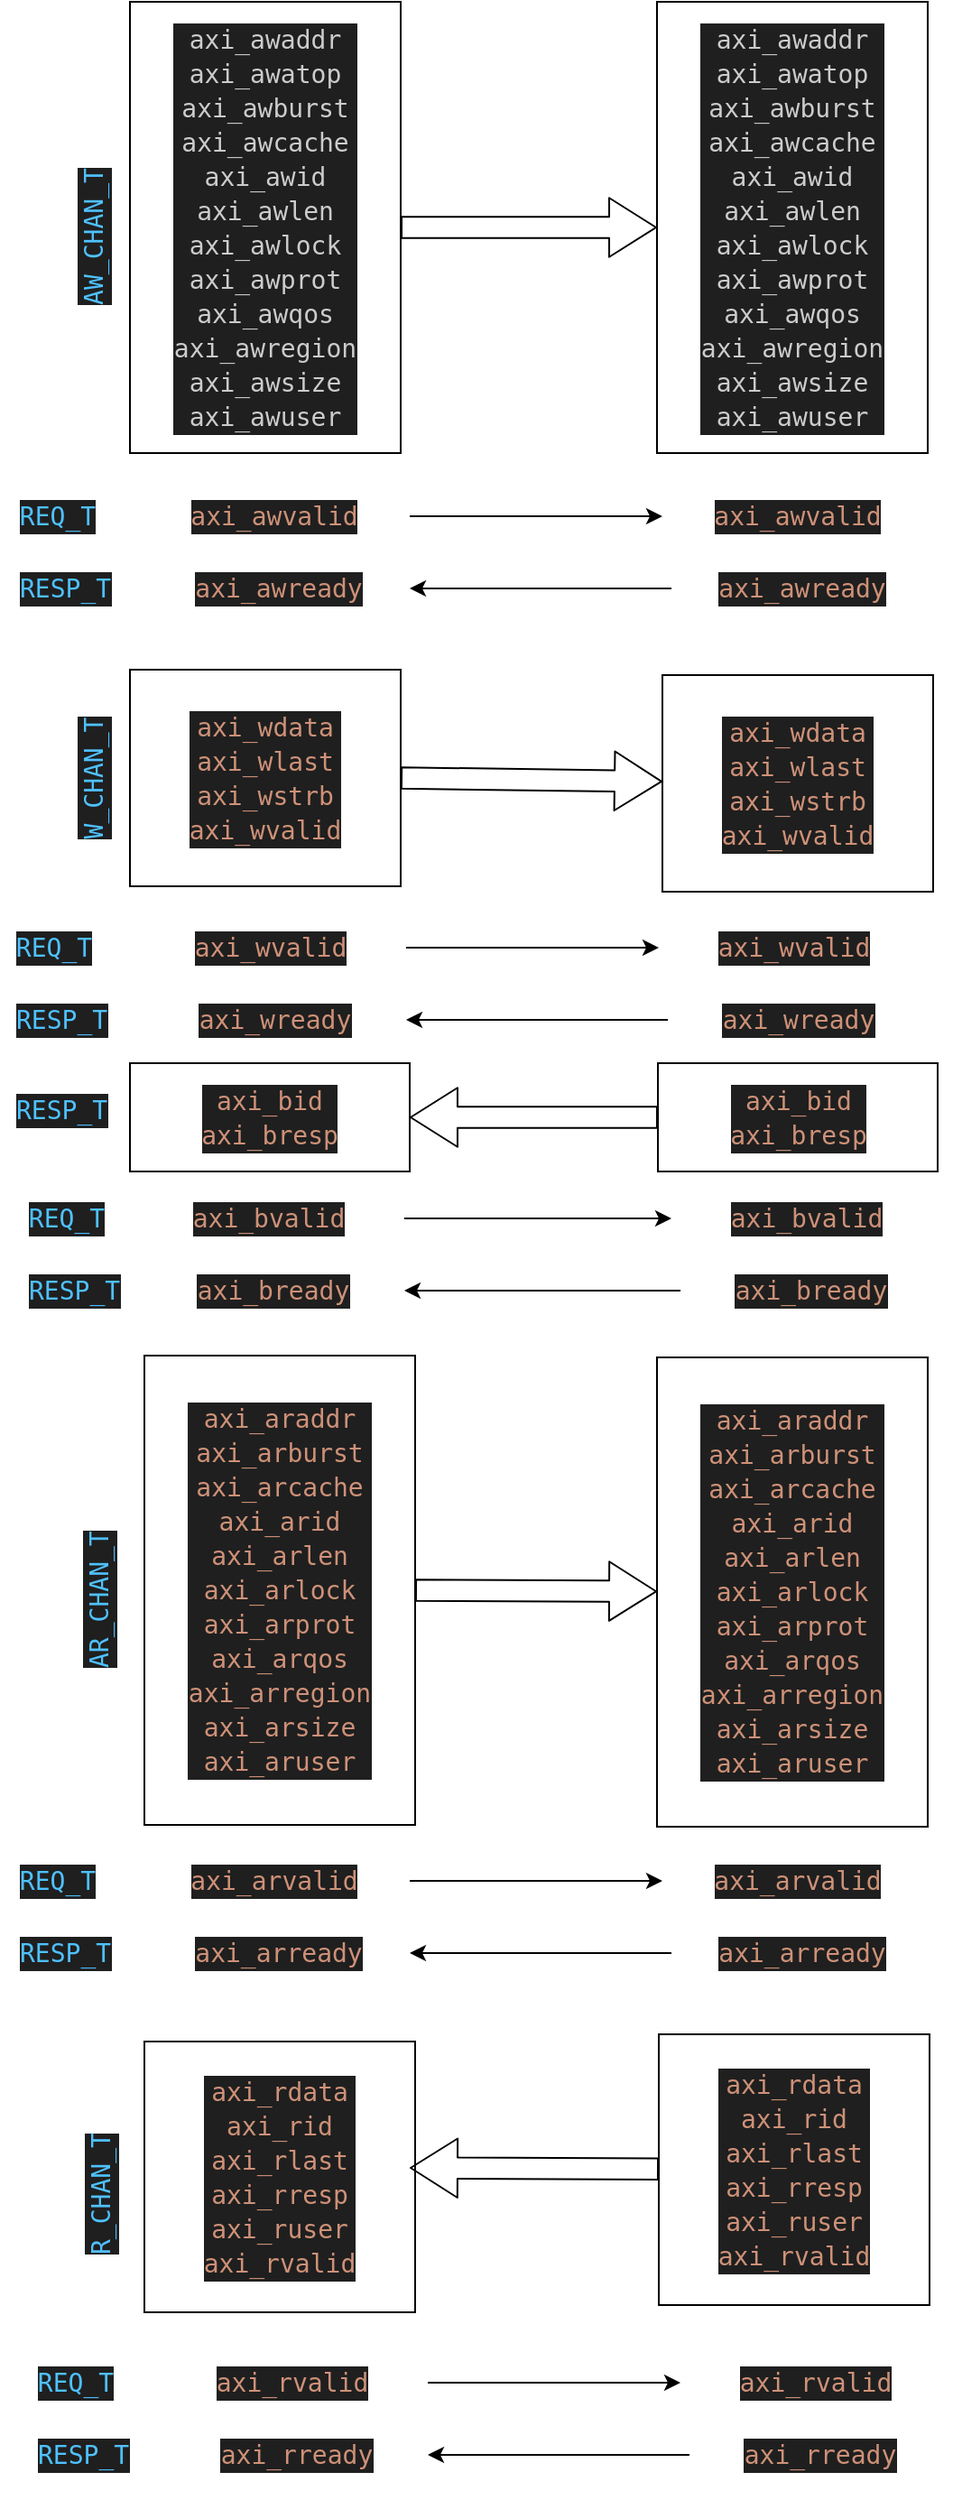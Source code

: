 <mxfile>
    <diagram id="aaCwFQ8-ArP40y1Mnge1" name="Page-1">
        <mxGraphModel dx="701" dy="779" grid="1" gridSize="10" guides="1" tooltips="1" connect="1" arrows="1" fold="1" page="1" pageScale="1" pageWidth="827" pageHeight="1169" math="0" shadow="0">
            <root>
                <mxCell id="0"/>
                <mxCell id="1" parent="0"/>
                <mxCell id="5" value="&lt;div style=&quot;color: rgb(204, 204, 204); background-color: rgb(31, 31, 31); font-family: &amp;quot;Droid Sans Mono&amp;quot;, &amp;quot;monospace&amp;quot;, monospace; font-size: 14px; line-height: 19px;&quot;&gt;&lt;div&gt;&lt;span style=&quot;color: #ce9178;&quot;&gt;axi_araddr&lt;/span&gt;&lt;/div&gt;&lt;div&gt;&lt;span style=&quot;color: #ce9178;&quot;&gt;axi_arburst&lt;/span&gt;&lt;/div&gt;&lt;div&gt;&lt;span style=&quot;color: #ce9178;&quot;&gt;axi_arcache&lt;/span&gt;&lt;/div&gt;&lt;div&gt;&lt;span style=&quot;color: #ce9178;&quot;&gt;axi_arid&lt;/span&gt;&lt;/div&gt;&lt;div&gt;&lt;span style=&quot;color: #ce9178;&quot;&gt;axi_arlen&lt;/span&gt;&lt;/div&gt;&lt;div&gt;&lt;span style=&quot;color: #ce9178;&quot;&gt;axi_arlock&lt;/span&gt;&lt;/div&gt;&lt;div&gt;&lt;span style=&quot;color: #ce9178;&quot;&gt;axi_arprot&lt;/span&gt;&lt;/div&gt;&lt;div&gt;&lt;span style=&quot;color: #ce9178;&quot;&gt;axi_arqos&lt;/span&gt;&lt;/div&gt;&lt;div&gt;&lt;span style=&quot;color: #ce9178;&quot;&gt;axi_arregion&lt;/span&gt;&lt;/div&gt;&lt;div&gt;&lt;span style=&quot;color: #ce9178;&quot;&gt;axi_arsize&lt;/span&gt;&lt;/div&gt;&lt;div&gt;&lt;span style=&quot;color: #ce9178;&quot;&gt;axi_aruser&lt;/span&gt;&lt;/div&gt;&lt;/div&gt;" style="text;html=1;strokeColor=default;fillColor=none;align=center;verticalAlign=middle;whiteSpace=wrap;rounded=0;fontColor=#FFFFFF;" vertex="1" parent="1">
                    <mxGeometry x="313" y="770" width="150" height="260" as="geometry"/>
                </mxCell>
                <mxCell id="8" value="&lt;div style=&quot;color: rgb(204, 204, 204); background-color: rgb(31, 31, 31); font-family: &amp;quot;Droid Sans Mono&amp;quot;, &amp;quot;monospace&amp;quot;, monospace; font-weight: normal; font-size: 14px; line-height: 19px;&quot;&gt;&lt;div&gt;&lt;span style=&quot;color: #4fc1ff;&quot;&gt;AR_CHAN_T&lt;/span&gt;&lt;/div&gt;&lt;/div&gt;" style="text;whiteSpace=wrap;html=1;fontColor=#FF8000;rotation=-90;" vertex="1" parent="1">
                    <mxGeometry x="237" y="870" width="110" height="40" as="geometry"/>
                </mxCell>
                <mxCell id="9" value="&lt;div style=&quot;color: rgb(204, 204, 204); background-color: rgb(31, 31, 31); font-family: &amp;quot;Droid Sans Mono&amp;quot;, &amp;quot;monospace&amp;quot;, monospace; font-size: 14px; line-height: 19px;&quot;&gt;&lt;div&gt;&lt;span style=&quot;color: #ce9178;&quot;&gt;axi_rdata&lt;/span&gt;&lt;/div&gt;&lt;div&gt;&lt;span style=&quot;color: #ce9178;&quot;&gt;axi_rid&lt;/span&gt;&lt;/div&gt;&lt;div&gt;&lt;span style=&quot;color: #ce9178;&quot;&gt;axi_rlast&lt;/span&gt;&lt;/div&gt;&lt;div&gt;&lt;span style=&quot;color: #ce9178;&quot;&gt;axi_rresp&lt;/span&gt;&lt;/div&gt;&lt;div&gt;&lt;span style=&quot;color: #ce9178;&quot;&gt;axi_ruser&lt;/span&gt;&lt;/div&gt;&lt;div&gt;&lt;span style=&quot;color: #ce9178;&quot;&gt;axi_rvalid&lt;/span&gt;&lt;/div&gt;&lt;/div&gt;" style="text;html=1;strokeColor=default;fillColor=none;align=center;verticalAlign=middle;whiteSpace=wrap;rounded=0;fontColor=#FF8000;" vertex="1" parent="1">
                    <mxGeometry x="313" y="1150" width="150" height="150" as="geometry"/>
                </mxCell>
                <mxCell id="10" value="&lt;div style=&quot;color: rgb(204, 204, 204); background-color: rgb(31, 31, 31); font-family: &amp;quot;Droid Sans Mono&amp;quot;, &amp;quot;monospace&amp;quot;, monospace; font-weight: normal; font-size: 14px; line-height: 19px;&quot;&gt;&lt;div&gt;&lt;span style=&quot;color: #4fc1ff;&quot;&gt;R_CHAN_T&lt;/span&gt;&lt;/div&gt;&lt;/div&gt;" style="text;whiteSpace=wrap;html=1;fontColor=#FF8000;rotation=-90;" vertex="1" parent="1">
                    <mxGeometry x="243" y="1200" width="100" height="40" as="geometry"/>
                </mxCell>
                <mxCell id="13" value="" style="shape=flexArrow;endArrow=classic;html=1;fontColor=#FF8000;width=11.765;endSize=8.329;exitX=1;exitY=0.5;exitDx=0;exitDy=0;" edge="1" parent="1" source="5" target="71">
                    <mxGeometry width="50" height="50" relative="1" as="geometry">
                        <mxPoint x="463" y="889.41" as="sourcePoint"/>
                        <mxPoint x="533" y="889.41" as="targetPoint"/>
                    </mxGeometry>
                </mxCell>
                <mxCell id="14" value="" style="shape=flexArrow;endArrow=classic;html=1;fontColor=#FF8000;width=11.765;endSize=8.329;" edge="1" parent="1" source="82">
                    <mxGeometry width="50" height="50" relative="1" as="geometry">
                        <mxPoint x="533" y="1224" as="sourcePoint"/>
                        <mxPoint x="460" y="1220" as="targetPoint"/>
                    </mxGeometry>
                </mxCell>
                <mxCell id="17" value="&lt;div style=&quot;color: rgb(204, 204, 204); background-color: rgb(31, 31, 31); font-family: &amp;quot;Droid Sans Mono&amp;quot;, &amp;quot;monospace&amp;quot;, monospace; font-size: 14px; line-height: 19px;&quot;&gt;&lt;div style=&quot;line-height: 19px;&quot;&gt;axi_awaddr&lt;/div&gt;&lt;div style=&quot;line-height: 19px;&quot;&gt;axi_awatop&lt;br&gt;&lt;/div&gt;&lt;div style=&quot;line-height: 19px;&quot;&gt;axi_awburst&lt;/div&gt;&lt;div style=&quot;line-height: 19px;&quot;&gt;axi_awcache&lt;/div&gt;&lt;div style=&quot;line-height: 19px;&quot;&gt;axi_awid&lt;/div&gt;&lt;div style=&quot;line-height: 19px;&quot;&gt;axi_awlen&lt;/div&gt;&lt;div style=&quot;line-height: 19px;&quot;&gt;axi_awlock&lt;/div&gt;&lt;div style=&quot;line-height: 19px;&quot;&gt;axi_awprot&lt;/div&gt;&lt;div style=&quot;line-height: 19px;&quot;&gt;axi_awqos&lt;/div&gt;&lt;div style=&quot;line-height: 19px;&quot;&gt;axi_awregion&lt;/div&gt;&lt;div style=&quot;line-height: 19px;&quot;&gt;axi_awsize&lt;/div&gt;&lt;div style=&quot;line-height: 19px;&quot;&gt;axi_awuser&lt;/div&gt;&lt;/div&gt;" style="text;html=1;strokeColor=default;fillColor=none;align=center;verticalAlign=middle;whiteSpace=wrap;rounded=0;fontColor=#FFFFFF;" vertex="1" parent="1">
                    <mxGeometry x="597" y="20" width="150" height="250" as="geometry"/>
                </mxCell>
                <mxCell id="3" value="&lt;div style=&quot;color: rgb(204, 204, 204); background-color: rgb(31, 31, 31); font-family: &amp;quot;Droid Sans Mono&amp;quot;, &amp;quot;monospace&amp;quot;, monospace; font-size: 14px; line-height: 19px;&quot;&gt;&lt;div style=&quot;line-height: 19px;&quot;&gt;axi_awaddr&lt;/div&gt;&lt;div style=&quot;line-height: 19px;&quot;&gt;axi_awatop&lt;br&gt;&lt;/div&gt;&lt;div style=&quot;line-height: 19px;&quot;&gt;axi_awburst&lt;/div&gt;&lt;div style=&quot;line-height: 19px;&quot;&gt;axi_awcache&lt;/div&gt;&lt;div style=&quot;line-height: 19px;&quot;&gt;axi_awid&lt;/div&gt;&lt;div style=&quot;line-height: 19px;&quot;&gt;axi_awlen&lt;/div&gt;&lt;div style=&quot;line-height: 19px;&quot;&gt;axi_awlock&lt;/div&gt;&lt;div style=&quot;line-height: 19px;&quot;&gt;axi_awprot&lt;/div&gt;&lt;div style=&quot;line-height: 19px;&quot;&gt;axi_awqos&lt;/div&gt;&lt;div style=&quot;line-height: 19px;&quot;&gt;axi_awregion&lt;/div&gt;&lt;div style=&quot;line-height: 19px;&quot;&gt;axi_awsize&lt;/div&gt;&lt;div style=&quot;line-height: 19px;&quot;&gt;axi_awuser&lt;/div&gt;&lt;/div&gt;" style="text;html=1;strokeColor=default;fillColor=none;align=center;verticalAlign=middle;whiteSpace=wrap;rounded=0;fontColor=#FFFFFF;" vertex="1" parent="1">
                    <mxGeometry x="305" y="20" width="150" height="250" as="geometry"/>
                </mxCell>
                <mxCell id="6" value="&lt;div style=&quot;color: rgb(204, 204, 204); background-color: rgb(31, 31, 31); font-family: &amp;quot;Droid Sans Mono&amp;quot;, &amp;quot;monospace&amp;quot;, monospace; font-size: 14px; line-height: 19px;&quot;&gt;&lt;span style=&quot;color: #4fc1ff;&quot;&gt;AW_CHAN_T&lt;/span&gt;&lt;/div&gt;" style="text;html=1;strokeColor=none;fillColor=none;align=center;verticalAlign=middle;whiteSpace=wrap;rounded=0;fontColor=#FF8000;rotation=-90;" vertex="1" parent="1">
                    <mxGeometry x="235" y="135" width="100" height="30" as="geometry"/>
                </mxCell>
                <mxCell id="11" value="" style="shape=flexArrow;endArrow=classic;html=1;fontColor=#FF8000;width=11.765;endSize=8.329;entryX=0;entryY=0.5;entryDx=0;entryDy=0;exitX=1;exitY=0.5;exitDx=0;exitDy=0;" edge="1" parent="1" source="3" target="17">
                    <mxGeometry width="50" height="50" relative="1" as="geometry">
                        <mxPoint x="455" y="149.41" as="sourcePoint"/>
                        <mxPoint x="525" y="149.41" as="targetPoint"/>
                    </mxGeometry>
                </mxCell>
                <mxCell id="25" value="" style="group" vertex="1" connectable="0" parent="1">
                    <mxGeometry x="310" y="290" width="150" height="70" as="geometry"/>
                </mxCell>
                <mxCell id="21" value="&lt;div style=&quot;color: rgb(204, 204, 204); background-color: rgb(31, 31, 31); font-family: &amp;quot;Droid Sans Mono&amp;quot;, &amp;quot;monospace&amp;quot;, monospace; font-size: 14px; line-height: 19px;&quot;&gt;&lt;div&gt;&lt;span style=&quot;color: #ce9178;&quot;&gt;axi_awvalid&lt;/span&gt;&lt;/div&gt;&lt;/div&gt;" style="text;html=1;strokeColor=none;fillColor=none;align=center;verticalAlign=middle;whiteSpace=wrap;rounded=0;fontColor=#FF8000;" vertex="1" parent="25">
                    <mxGeometry width="150" height="30" as="geometry"/>
                </mxCell>
                <mxCell id="22" value="&lt;div style=&quot;color: rgb(204, 204, 204); background-color: rgb(31, 31, 31); font-family: &amp;quot;Droid Sans Mono&amp;quot;, &amp;quot;monospace&amp;quot;, monospace; font-size: 14px; line-height: 19px;&quot;&gt;&lt;div&gt;&lt;span style=&quot;color: rgb(206, 145, 120);&quot;&gt;axi_awready&lt;/span&gt;&lt;br&gt;&lt;/div&gt;&lt;/div&gt;" style="text;html=1;strokeColor=none;fillColor=none;align=center;verticalAlign=middle;whiteSpace=wrap;rounded=0;fontColor=#FF8000;" vertex="1" parent="25">
                    <mxGeometry x="5" y="40" width="145" height="30" as="geometry"/>
                </mxCell>
                <mxCell id="29" value="" style="endArrow=classic;html=1;fontColor=#FF8000;entryX=0;entryY=0.5;entryDx=0;entryDy=0;exitX=1;exitY=0.5;exitDx=0;exitDy=0;" edge="1" parent="1" source="21" target="27">
                    <mxGeometry width="50" height="50" relative="1" as="geometry">
                        <mxPoint x="450" y="370" as="sourcePoint"/>
                        <mxPoint x="500" y="320" as="targetPoint"/>
                    </mxGeometry>
                </mxCell>
                <mxCell id="30" value="" style="endArrow=classic;html=1;fontColor=#FF8000;exitX=0;exitY=0.5;exitDx=0;exitDy=0;entryX=1;entryY=0.5;entryDx=0;entryDy=0;" edge="1" parent="1" source="28" target="22">
                    <mxGeometry width="50" height="50" relative="1" as="geometry">
                        <mxPoint x="450" y="370" as="sourcePoint"/>
                        <mxPoint x="500" y="320" as="targetPoint"/>
                    </mxGeometry>
                </mxCell>
                <mxCell id="27" value="&lt;div style=&quot;color: rgb(204, 204, 204); background-color: rgb(31, 31, 31); font-family: &amp;quot;Droid Sans Mono&amp;quot;, &amp;quot;monospace&amp;quot;, monospace; font-size: 14px; line-height: 19px;&quot;&gt;&lt;div&gt;&lt;span style=&quot;color: #ce9178;&quot;&gt;axi_awvalid&lt;/span&gt;&lt;/div&gt;&lt;/div&gt;" style="text;html=1;strokeColor=none;fillColor=none;align=center;verticalAlign=middle;whiteSpace=wrap;rounded=0;fontColor=#FF8000;" vertex="1" parent="1">
                    <mxGeometry x="600" y="290" width="150" height="30" as="geometry"/>
                </mxCell>
                <mxCell id="28" value="&lt;div style=&quot;color: rgb(204, 204, 204); background-color: rgb(31, 31, 31); font-family: &amp;quot;Droid Sans Mono&amp;quot;, &amp;quot;monospace&amp;quot;, monospace; font-size: 14px; line-height: 19px;&quot;&gt;&lt;div&gt;&lt;span style=&quot;color: rgb(206, 145, 120);&quot;&gt;axi_awready&lt;/span&gt;&lt;br&gt;&lt;/div&gt;&lt;/div&gt;" style="text;html=1;strokeColor=none;fillColor=none;align=center;verticalAlign=middle;whiteSpace=wrap;rounded=0;fontColor=#FF8000;" vertex="1" parent="1">
                    <mxGeometry x="605" y="330" width="145" height="30" as="geometry"/>
                </mxCell>
                <mxCell id="31" value="&lt;div style=&quot;color: rgb(204, 204, 204); background-color: rgb(31, 31, 31); font-family: &amp;quot;Droid Sans Mono&amp;quot;, &amp;quot;monospace&amp;quot;, monospace; font-size: 14px; line-height: 19px;&quot;&gt;&lt;span style=&quot;color: #4fc1ff;&quot;&gt;REQ_T&lt;/span&gt;&lt;/div&gt;" style="text;html=1;strokeColor=none;fillColor=none;align=center;verticalAlign=middle;whiteSpace=wrap;rounded=0;fontColor=#FF8000;" vertex="1" parent="1">
                    <mxGeometry x="235" y="290" width="60" height="30" as="geometry"/>
                </mxCell>
                <mxCell id="32" value="&lt;div style=&quot;color: rgb(204, 204, 204); background-color: rgb(31, 31, 31); font-family: &amp;quot;Droid Sans Mono&amp;quot;, &amp;quot;monospace&amp;quot;, monospace; font-weight: normal; font-size: 14px; line-height: 19px;&quot;&gt;&lt;div&gt;&lt;span style=&quot;color: #4fc1ff;&quot;&gt;RESP_T&lt;/span&gt;&lt;/div&gt;&lt;/div&gt;" style="text;whiteSpace=wrap;html=1;fontColor=#FF8000;" vertex="1" parent="1">
                    <mxGeometry x="242" y="329" width="80" height="40" as="geometry"/>
                </mxCell>
                <mxCell id="35" value="&lt;div style=&quot;color: rgb(204, 204, 204); background-color: rgb(31, 31, 31); font-family: &amp;quot;Droid Sans Mono&amp;quot;, &amp;quot;monospace&amp;quot;, monospace; font-size: 14px; line-height: 19px;&quot;&gt;&lt;div&gt;&lt;span style=&quot;color: #ce9178;&quot;&gt;axi_wdata&lt;/span&gt;&lt;/div&gt;&lt;div&gt;&lt;span style=&quot;color: #ce9178;&quot;&gt;axi_wlast&lt;/span&gt;&lt;/div&gt;&lt;div&gt;&lt;span style=&quot;color: #ce9178;&quot;&gt;axi_wstrb&lt;/span&gt;&lt;/div&gt;&lt;div&gt;&lt;span style=&quot;color: #ce9178;&quot;&gt;axi_wvalid&lt;/span&gt;&lt;/div&gt;&lt;/div&gt;" style="text;html=1;strokeColor=default;fillColor=none;align=center;verticalAlign=middle;whiteSpace=wrap;rounded=0;fontColor=#FFFFFF;" vertex="1" parent="1">
                    <mxGeometry x="600" y="393" width="150" height="120" as="geometry"/>
                </mxCell>
                <mxCell id="4" value="&lt;div style=&quot;color: rgb(204, 204, 204); background-color: rgb(31, 31, 31); font-family: &amp;quot;Droid Sans Mono&amp;quot;, &amp;quot;monospace&amp;quot;, monospace; font-size: 14px; line-height: 19px;&quot;&gt;&lt;div&gt;&lt;span style=&quot;color: #ce9178;&quot;&gt;axi_wdata&lt;/span&gt;&lt;/div&gt;&lt;div&gt;&lt;span style=&quot;color: #ce9178;&quot;&gt;axi_wlast&lt;/span&gt;&lt;/div&gt;&lt;div&gt;&lt;span style=&quot;color: #ce9178;&quot;&gt;axi_wstrb&lt;/span&gt;&lt;/div&gt;&lt;div&gt;&lt;span style=&quot;color: #ce9178;&quot;&gt;axi_wvalid&lt;/span&gt;&lt;/div&gt;&lt;/div&gt;" style="text;html=1;strokeColor=default;fillColor=none;align=center;verticalAlign=middle;whiteSpace=wrap;rounded=0;fontColor=#FFFFFF;" vertex="1" parent="1">
                    <mxGeometry x="305" y="390" width="150" height="120" as="geometry"/>
                </mxCell>
                <mxCell id="7" value="&lt;div style=&quot;color: rgb(204, 204, 204); background-color: rgb(31, 31, 31); font-family: &amp;quot;Droid Sans Mono&amp;quot;, &amp;quot;monospace&amp;quot;, monospace; font-size: 14px; line-height: 19px;&quot;&gt;&lt;span style=&quot;color: #4fc1ff;&quot;&gt;W_CHAN_T&lt;/span&gt;&lt;/div&gt;" style="text;html=1;strokeColor=none;fillColor=none;align=center;verticalAlign=middle;whiteSpace=wrap;rounded=0;fontColor=#FF8000;rotation=-90;" vertex="1" parent="1">
                    <mxGeometry x="255" y="435" width="60" height="30" as="geometry"/>
                </mxCell>
                <mxCell id="12" value="" style="shape=flexArrow;endArrow=classic;html=1;fontColor=#FF8000;width=11.765;endSize=8.329;exitX=1;exitY=0.5;exitDx=0;exitDy=0;" edge="1" parent="1" source="4" target="35">
                    <mxGeometry width="50" height="50" relative="1" as="geometry">
                        <mxPoint x="455" y="440.0" as="sourcePoint"/>
                        <mxPoint x="525" y="440.0" as="targetPoint"/>
                    </mxGeometry>
                </mxCell>
                <mxCell id="38" value="" style="group" vertex="1" connectable="0" parent="1">
                    <mxGeometry x="308" y="529" width="150" height="70" as="geometry"/>
                </mxCell>
                <mxCell id="39" value="&lt;div style=&quot;color: rgb(204, 204, 204); background-color: rgb(31, 31, 31); font-family: &amp;quot;Droid Sans Mono&amp;quot;, &amp;quot;monospace&amp;quot;, monospace; font-size: 14px; line-height: 19px;&quot;&gt;&lt;div&gt;&lt;span style=&quot;color: #ce9178;&quot;&gt;axi_wvalid&lt;/span&gt;&lt;/div&gt;&lt;/div&gt;" style="text;html=1;strokeColor=none;fillColor=none;align=center;verticalAlign=middle;whiteSpace=wrap;rounded=0;fontColor=#FF8000;" vertex="1" parent="38">
                    <mxGeometry width="150" height="30" as="geometry"/>
                </mxCell>
                <mxCell id="40" value="&lt;div style=&quot;color: rgb(204, 204, 204); background-color: rgb(31, 31, 31); font-family: &amp;quot;Droid Sans Mono&amp;quot;, &amp;quot;monospace&amp;quot;, monospace; font-size: 14px; line-height: 19px;&quot;&gt;&lt;div&gt;&lt;span style=&quot;color: rgb(206, 145, 120);&quot;&gt;axi_wready&lt;/span&gt;&lt;br&gt;&lt;/div&gt;&lt;/div&gt;" style="text;html=1;strokeColor=none;fillColor=none;align=center;verticalAlign=middle;whiteSpace=wrap;rounded=0;fontColor=#FF8000;" vertex="1" parent="38">
                    <mxGeometry x="5" y="40" width="145" height="30" as="geometry"/>
                </mxCell>
                <mxCell id="41" value="" style="endArrow=classic;html=1;fontColor=#FF8000;entryX=0;entryY=0.5;entryDx=0;entryDy=0;exitX=1;exitY=0.5;exitDx=0;exitDy=0;" edge="1" parent="1" source="39" target="43">
                    <mxGeometry width="50" height="50" relative="1" as="geometry">
                        <mxPoint x="448" y="609" as="sourcePoint"/>
                        <mxPoint x="498" y="559" as="targetPoint"/>
                    </mxGeometry>
                </mxCell>
                <mxCell id="42" value="" style="endArrow=classic;html=1;fontColor=#FF8000;exitX=0;exitY=0.5;exitDx=0;exitDy=0;entryX=1;entryY=0.5;entryDx=0;entryDy=0;" edge="1" parent="1" source="44" target="40">
                    <mxGeometry width="50" height="50" relative="1" as="geometry">
                        <mxPoint x="448" y="609" as="sourcePoint"/>
                        <mxPoint x="498" y="559" as="targetPoint"/>
                    </mxGeometry>
                </mxCell>
                <mxCell id="43" value="&lt;div style=&quot;color: rgb(204, 204, 204); background-color: rgb(31, 31, 31); font-family: &amp;quot;Droid Sans Mono&amp;quot;, &amp;quot;monospace&amp;quot;, monospace; font-size: 14px; line-height: 19px;&quot;&gt;&lt;div&gt;&lt;span style=&quot;color: #ce9178;&quot;&gt;axi_wvalid&lt;/span&gt;&lt;/div&gt;&lt;/div&gt;" style="text;html=1;strokeColor=none;fillColor=none;align=center;verticalAlign=middle;whiteSpace=wrap;rounded=0;fontColor=#FF8000;" vertex="1" parent="1">
                    <mxGeometry x="598" y="529" width="150" height="30" as="geometry"/>
                </mxCell>
                <mxCell id="44" value="&lt;div style=&quot;color: rgb(204, 204, 204); background-color: rgb(31, 31, 31); font-family: &amp;quot;Droid Sans Mono&amp;quot;, &amp;quot;monospace&amp;quot;, monospace; font-size: 14px; line-height: 19px;&quot;&gt;&lt;div&gt;&lt;span style=&quot;color: rgb(206, 145, 120);&quot;&gt;axi_wready&lt;/span&gt;&lt;br&gt;&lt;/div&gt;&lt;/div&gt;" style="text;html=1;strokeColor=none;fillColor=none;align=center;verticalAlign=middle;whiteSpace=wrap;rounded=0;fontColor=#FF8000;" vertex="1" parent="1">
                    <mxGeometry x="603" y="569" width="145" height="30" as="geometry"/>
                </mxCell>
                <mxCell id="45" value="&lt;div style=&quot;color: rgb(204, 204, 204); background-color: rgb(31, 31, 31); font-family: &amp;quot;Droid Sans Mono&amp;quot;, &amp;quot;monospace&amp;quot;, monospace; font-size: 14px; line-height: 19px;&quot;&gt;&lt;span style=&quot;color: #4fc1ff;&quot;&gt;REQ_T&lt;/span&gt;&lt;/div&gt;" style="text;html=1;strokeColor=none;fillColor=none;align=center;verticalAlign=middle;whiteSpace=wrap;rounded=0;fontColor=#FF8000;" vertex="1" parent="1">
                    <mxGeometry x="233" y="529" width="60" height="30" as="geometry"/>
                </mxCell>
                <mxCell id="46" value="&lt;div style=&quot;color: rgb(204, 204, 204); background-color: rgb(31, 31, 31); font-family: &amp;quot;Droid Sans Mono&amp;quot;, &amp;quot;monospace&amp;quot;, monospace; font-weight: normal; font-size: 14px; line-height: 19px;&quot;&gt;&lt;div&gt;&lt;span style=&quot;color: #4fc1ff;&quot;&gt;RESP_T&lt;/span&gt;&lt;/div&gt;&lt;/div&gt;" style="text;whiteSpace=wrap;html=1;fontColor=#FF8000;" vertex="1" parent="1">
                    <mxGeometry x="240" y="568" width="80" height="40" as="geometry"/>
                </mxCell>
                <mxCell id="56" value="" style="group" vertex="1" connectable="0" parent="1">
                    <mxGeometry x="240" y="679" width="515" height="79" as="geometry"/>
                </mxCell>
                <mxCell id="47" value="" style="group" vertex="1" connectable="0" parent="56">
                    <mxGeometry x="67" width="150" height="70" as="geometry"/>
                </mxCell>
                <mxCell id="48" value="&lt;div style=&quot;color: rgb(204, 204, 204); background-color: rgb(31, 31, 31); font-family: &amp;quot;Droid Sans Mono&amp;quot;, &amp;quot;monospace&amp;quot;, monospace; font-size: 14px; line-height: 19px;&quot;&gt;&lt;div&gt;&lt;span style=&quot;color: #ce9178;&quot;&gt;axi_bvalid&lt;/span&gt;&lt;/div&gt;&lt;/div&gt;" style="text;html=1;strokeColor=none;fillColor=none;align=center;verticalAlign=middle;whiteSpace=wrap;rounded=0;fontColor=#FF8000;" vertex="1" parent="47">
                    <mxGeometry width="150" height="30" as="geometry"/>
                </mxCell>
                <mxCell id="49" value="&lt;div style=&quot;color: rgb(204, 204, 204); background-color: rgb(31, 31, 31); font-family: &amp;quot;Droid Sans Mono&amp;quot;, &amp;quot;monospace&amp;quot;, monospace; font-size: 14px; line-height: 19px;&quot;&gt;&lt;div&gt;&lt;span style=&quot;color: rgb(206, 145, 120);&quot;&gt;axi_bready&lt;/span&gt;&lt;br&gt;&lt;/div&gt;&lt;/div&gt;" style="text;html=1;strokeColor=none;fillColor=none;align=center;verticalAlign=middle;whiteSpace=wrap;rounded=0;fontColor=#FF8000;" vertex="1" parent="47">
                    <mxGeometry x="5" y="40" width="145" height="30" as="geometry"/>
                </mxCell>
                <mxCell id="50" value="" style="endArrow=classic;html=1;fontColor=#FF8000;entryX=0;entryY=0.5;entryDx=0;entryDy=0;exitX=1;exitY=0.5;exitDx=0;exitDy=0;" edge="1" parent="56" source="48" target="52">
                    <mxGeometry width="50" height="50" relative="1" as="geometry">
                        <mxPoint x="215" y="80" as="sourcePoint"/>
                        <mxPoint x="265" y="30" as="targetPoint"/>
                    </mxGeometry>
                </mxCell>
                <mxCell id="51" value="" style="endArrow=classic;html=1;fontColor=#FF8000;exitX=0;exitY=0.5;exitDx=0;exitDy=0;entryX=1;entryY=0.5;entryDx=0;entryDy=0;" edge="1" parent="56" source="53" target="49">
                    <mxGeometry width="50" height="50" relative="1" as="geometry">
                        <mxPoint x="215" y="80" as="sourcePoint"/>
                        <mxPoint x="265" y="30" as="targetPoint"/>
                    </mxGeometry>
                </mxCell>
                <mxCell id="52" value="&lt;div style=&quot;color: rgb(204, 204, 204); background-color: rgb(31, 31, 31); font-family: &amp;quot;Droid Sans Mono&amp;quot;, &amp;quot;monospace&amp;quot;, monospace; font-size: 14px; line-height: 19px;&quot;&gt;&lt;div&gt;&lt;span style=&quot;color: #ce9178;&quot;&gt;axi_bvalid&lt;/span&gt;&lt;/div&gt;&lt;/div&gt;" style="text;html=1;strokeColor=none;fillColor=none;align=center;verticalAlign=middle;whiteSpace=wrap;rounded=0;fontColor=#FF8000;" vertex="1" parent="56">
                    <mxGeometry x="365" width="150" height="30" as="geometry"/>
                </mxCell>
                <mxCell id="53" value="&lt;div style=&quot;color: rgb(204, 204, 204); background-color: rgb(31, 31, 31); font-family: &amp;quot;Droid Sans Mono&amp;quot;, &amp;quot;monospace&amp;quot;, monospace; font-size: 14px; line-height: 19px;&quot;&gt;&lt;div&gt;&lt;span style=&quot;color: rgb(206, 145, 120);&quot;&gt;axi_bready&lt;/span&gt;&lt;br&gt;&lt;/div&gt;&lt;/div&gt;" style="text;html=1;strokeColor=none;fillColor=none;align=center;verticalAlign=middle;whiteSpace=wrap;rounded=0;fontColor=#FF8000;" vertex="1" parent="56">
                    <mxGeometry x="370" y="40" width="145" height="30" as="geometry"/>
                </mxCell>
                <mxCell id="54" value="&lt;div style=&quot;color: rgb(204, 204, 204); background-color: rgb(31, 31, 31); font-family: &amp;quot;Droid Sans Mono&amp;quot;, &amp;quot;monospace&amp;quot;, monospace; font-size: 14px; line-height: 19px;&quot;&gt;&lt;span style=&quot;color: #4fc1ff;&quot;&gt;REQ_T&lt;/span&gt;&lt;/div&gt;" style="text;html=1;strokeColor=none;fillColor=none;align=center;verticalAlign=middle;whiteSpace=wrap;rounded=0;fontColor=#FF8000;" vertex="1" parent="56">
                    <mxGeometry width="60" height="30" as="geometry"/>
                </mxCell>
                <mxCell id="55" value="&lt;div style=&quot;color: rgb(204, 204, 204); background-color: rgb(31, 31, 31); font-family: &amp;quot;Droid Sans Mono&amp;quot;, &amp;quot;monospace&amp;quot;, monospace; font-weight: normal; font-size: 14px; line-height: 19px;&quot;&gt;&lt;div&gt;&lt;span style=&quot;color: #4fc1ff;&quot;&gt;RESP_T&lt;/span&gt;&lt;/div&gt;&lt;/div&gt;" style="text;whiteSpace=wrap;html=1;fontColor=#FF8000;" vertex="1" parent="56">
                    <mxGeometry x="7" y="39" width="80" height="40" as="geometry"/>
                </mxCell>
                <mxCell id="57" value="&lt;div style=&quot;color: rgb(204, 204, 204); background-color: rgb(31, 31, 31); font-family: &amp;quot;Droid Sans Mono&amp;quot;, &amp;quot;monospace&amp;quot;, monospace; font-size: 14px; line-height: 19px;&quot;&gt;&lt;div&gt;&lt;span style=&quot;color: #ce9178;&quot;&gt;axi_bid&lt;/span&gt;&lt;/div&gt;&lt;div&gt;&lt;span style=&quot;color: #ce9178;&quot;&gt;axi_bresp&lt;/span&gt;&lt;/div&gt;&lt;/div&gt;" style="text;html=1;strokeColor=default;fillColor=none;align=center;verticalAlign=middle;whiteSpace=wrap;rounded=0;fontColor=#FF8000;" vertex="1" parent="1">
                    <mxGeometry x="305" y="608" width="155" height="60" as="geometry"/>
                </mxCell>
                <mxCell id="58" value="&lt;div style=&quot;color: rgb(204, 204, 204); background-color: rgb(31, 31, 31); font-family: &amp;quot;Droid Sans Mono&amp;quot;, &amp;quot;monospace&amp;quot;, monospace; font-weight: normal; font-size: 14px; line-height: 19px;&quot;&gt;&lt;div&gt;&lt;span style=&quot;color: #4fc1ff;&quot;&gt;RESP_T&lt;/span&gt;&lt;/div&gt;&lt;/div&gt;" style="text;whiteSpace=wrap;html=1;fontColor=#FF8000;" vertex="1" parent="1">
                    <mxGeometry x="240" y="618" width="80" height="40" as="geometry"/>
                </mxCell>
                <mxCell id="59" value="&lt;div style=&quot;color: rgb(204, 204, 204); background-color: rgb(31, 31, 31); font-family: &amp;quot;Droid Sans Mono&amp;quot;, &amp;quot;monospace&amp;quot;, monospace; font-size: 14px; line-height: 19px;&quot;&gt;&lt;div&gt;&lt;span style=&quot;color: #ce9178;&quot;&gt;axi_bid&lt;/span&gt;&lt;/div&gt;&lt;div&gt;&lt;span style=&quot;color: #ce9178;&quot;&gt;axi_bresp&lt;/span&gt;&lt;/div&gt;&lt;/div&gt;" style="text;html=1;strokeColor=default;fillColor=none;align=center;verticalAlign=middle;whiteSpace=wrap;rounded=0;fontColor=#FF8000;" vertex="1" parent="1">
                    <mxGeometry x="597.5" y="608" width="155" height="60" as="geometry"/>
                </mxCell>
                <mxCell id="60" value="" style="shape=flexArrow;endArrow=classic;html=1;fontColor=#FF8000;width=11.765;endSize=8.329;entryX=1;entryY=0.5;entryDx=0;entryDy=0;exitX=0;exitY=0.5;exitDx=0;exitDy=0;" edge="1" parent="1" source="59" target="57">
                    <mxGeometry width="50" height="50" relative="1" as="geometry">
                        <mxPoint x="550" y="637.41" as="sourcePoint"/>
                        <mxPoint x="480" y="637.82" as="targetPoint"/>
                    </mxGeometry>
                </mxCell>
                <mxCell id="61" value="" style="group" vertex="1" connectable="0" parent="1">
                    <mxGeometry x="235" y="1046" width="515" height="79" as="geometry"/>
                </mxCell>
                <mxCell id="62" value="" style="group" vertex="1" connectable="0" parent="61">
                    <mxGeometry x="75" width="150" height="70" as="geometry"/>
                </mxCell>
                <mxCell id="63" value="&lt;div style=&quot;color: rgb(204, 204, 204); background-color: rgb(31, 31, 31); font-family: &amp;quot;Droid Sans Mono&amp;quot;, &amp;quot;monospace&amp;quot;, monospace; font-size: 14px; line-height: 19px;&quot;&gt;&lt;div&gt;&lt;span style=&quot;color: #ce9178;&quot;&gt;axi_arvalid&lt;/span&gt;&lt;/div&gt;&lt;/div&gt;" style="text;html=1;strokeColor=none;fillColor=none;align=center;verticalAlign=middle;whiteSpace=wrap;rounded=0;fontColor=#FF8000;" vertex="1" parent="62">
                    <mxGeometry width="150" height="30" as="geometry"/>
                </mxCell>
                <mxCell id="64" value="&lt;div style=&quot;color: rgb(204, 204, 204); background-color: rgb(31, 31, 31); font-family: &amp;quot;Droid Sans Mono&amp;quot;, &amp;quot;monospace&amp;quot;, monospace; font-size: 14px; line-height: 19px;&quot;&gt;&lt;div&gt;&lt;span style=&quot;color: rgb(206, 145, 120);&quot;&gt;axi_arready&lt;/span&gt;&lt;br&gt;&lt;/div&gt;&lt;/div&gt;" style="text;html=1;strokeColor=none;fillColor=none;align=center;verticalAlign=middle;whiteSpace=wrap;rounded=0;fontColor=#FF8000;" vertex="1" parent="62">
                    <mxGeometry x="5" y="40" width="145" height="30" as="geometry"/>
                </mxCell>
                <mxCell id="65" value="" style="endArrow=classic;html=1;fontColor=#FF8000;entryX=0;entryY=0.5;entryDx=0;entryDy=0;exitX=1;exitY=0.5;exitDx=0;exitDy=0;" edge="1" parent="61" source="63" target="67">
                    <mxGeometry width="50" height="50" relative="1" as="geometry">
                        <mxPoint x="215" y="80" as="sourcePoint"/>
                        <mxPoint x="265" y="30" as="targetPoint"/>
                    </mxGeometry>
                </mxCell>
                <mxCell id="66" value="" style="endArrow=classic;html=1;fontColor=#FF8000;exitX=0;exitY=0.5;exitDx=0;exitDy=0;entryX=1;entryY=0.5;entryDx=0;entryDy=0;" edge="1" parent="61" source="68" target="64">
                    <mxGeometry width="50" height="50" relative="1" as="geometry">
                        <mxPoint x="215" y="80" as="sourcePoint"/>
                        <mxPoint x="265" y="30" as="targetPoint"/>
                    </mxGeometry>
                </mxCell>
                <mxCell id="67" value="&lt;div style=&quot;color: rgb(204, 204, 204); background-color: rgb(31, 31, 31); font-family: &amp;quot;Droid Sans Mono&amp;quot;, &amp;quot;monospace&amp;quot;, monospace; font-size: 14px; line-height: 19px;&quot;&gt;&lt;div&gt;&lt;span style=&quot;color: #ce9178;&quot;&gt;axi_arvalid&lt;/span&gt;&lt;/div&gt;&lt;/div&gt;" style="text;html=1;strokeColor=none;fillColor=none;align=center;verticalAlign=middle;whiteSpace=wrap;rounded=0;fontColor=#FF8000;" vertex="1" parent="61">
                    <mxGeometry x="365" width="150" height="30" as="geometry"/>
                </mxCell>
                <mxCell id="68" value="&lt;div style=&quot;color: rgb(204, 204, 204); background-color: rgb(31, 31, 31); font-family: &amp;quot;Droid Sans Mono&amp;quot;, &amp;quot;monospace&amp;quot;, monospace; font-size: 14px; line-height: 19px;&quot;&gt;&lt;div&gt;&lt;span style=&quot;color: rgb(206, 145, 120);&quot;&gt;axi_arready&lt;/span&gt;&lt;br&gt;&lt;/div&gt;&lt;/div&gt;" style="text;html=1;strokeColor=none;fillColor=none;align=center;verticalAlign=middle;whiteSpace=wrap;rounded=0;fontColor=#FF8000;" vertex="1" parent="61">
                    <mxGeometry x="370" y="40" width="145" height="30" as="geometry"/>
                </mxCell>
                <mxCell id="69" value="&lt;div style=&quot;color: rgb(204, 204, 204); background-color: rgb(31, 31, 31); font-family: &amp;quot;Droid Sans Mono&amp;quot;, &amp;quot;monospace&amp;quot;, monospace; font-size: 14px; line-height: 19px;&quot;&gt;&lt;span style=&quot;color: #4fc1ff;&quot;&gt;REQ_T&lt;/span&gt;&lt;/div&gt;" style="text;html=1;strokeColor=none;fillColor=none;align=center;verticalAlign=middle;whiteSpace=wrap;rounded=0;fontColor=#FF8000;" vertex="1" parent="61">
                    <mxGeometry width="60" height="30" as="geometry"/>
                </mxCell>
                <mxCell id="70" value="&lt;div style=&quot;color: rgb(204, 204, 204); background-color: rgb(31, 31, 31); font-family: &amp;quot;Droid Sans Mono&amp;quot;, &amp;quot;monospace&amp;quot;, monospace; font-weight: normal; font-size: 14px; line-height: 19px;&quot;&gt;&lt;div&gt;&lt;span style=&quot;color: #4fc1ff;&quot;&gt;RESP_T&lt;/span&gt;&lt;/div&gt;&lt;/div&gt;" style="text;whiteSpace=wrap;html=1;fontColor=#FF8000;" vertex="1" parent="61">
                    <mxGeometry x="7" y="39" width="80" height="40" as="geometry"/>
                </mxCell>
                <mxCell id="71" value="&lt;div style=&quot;color: rgb(204, 204, 204); background-color: rgb(31, 31, 31); font-family: &amp;quot;Droid Sans Mono&amp;quot;, &amp;quot;monospace&amp;quot;, monospace; font-size: 14px; line-height: 19px;&quot;&gt;&lt;div&gt;&lt;span style=&quot;color: #ce9178;&quot;&gt;axi_araddr&lt;/span&gt;&lt;/div&gt;&lt;div&gt;&lt;span style=&quot;color: #ce9178;&quot;&gt;axi_arburst&lt;/span&gt;&lt;/div&gt;&lt;div&gt;&lt;span style=&quot;color: #ce9178;&quot;&gt;axi_arcache&lt;/span&gt;&lt;/div&gt;&lt;div&gt;&lt;span style=&quot;color: #ce9178;&quot;&gt;axi_arid&lt;/span&gt;&lt;/div&gt;&lt;div&gt;&lt;span style=&quot;color: #ce9178;&quot;&gt;axi_arlen&lt;/span&gt;&lt;/div&gt;&lt;div&gt;&lt;span style=&quot;color: #ce9178;&quot;&gt;axi_arlock&lt;/span&gt;&lt;/div&gt;&lt;div&gt;&lt;span style=&quot;color: #ce9178;&quot;&gt;axi_arprot&lt;/span&gt;&lt;/div&gt;&lt;div&gt;&lt;span style=&quot;color: #ce9178;&quot;&gt;axi_arqos&lt;/span&gt;&lt;/div&gt;&lt;div&gt;&lt;span style=&quot;color: #ce9178;&quot;&gt;axi_arregion&lt;/span&gt;&lt;/div&gt;&lt;div&gt;&lt;span style=&quot;color: #ce9178;&quot;&gt;axi_arsize&lt;/span&gt;&lt;/div&gt;&lt;div&gt;&lt;span style=&quot;color: #ce9178;&quot;&gt;axi_aruser&lt;/span&gt;&lt;/div&gt;&lt;/div&gt;" style="text;html=1;strokeColor=default;fillColor=none;align=center;verticalAlign=middle;whiteSpace=wrap;rounded=0;fontColor=#FFFFFF;" vertex="1" parent="1">
                    <mxGeometry x="597" y="771" width="150" height="260" as="geometry"/>
                </mxCell>
                <mxCell id="72" value="" style="group" vertex="1" connectable="0" parent="1">
                    <mxGeometry x="245" y="1324" width="515" height="79" as="geometry"/>
                </mxCell>
                <mxCell id="73" value="" style="group" vertex="1" connectable="0" parent="72">
                    <mxGeometry x="75" width="150" height="70" as="geometry"/>
                </mxCell>
                <mxCell id="74" value="&lt;div style=&quot;color: rgb(204, 204, 204); background-color: rgb(31, 31, 31); font-family: &amp;quot;Droid Sans Mono&amp;quot;, &amp;quot;monospace&amp;quot;, monospace; font-size: 14px; line-height: 19px;&quot;&gt;&lt;div&gt;&lt;span style=&quot;color: #ce9178;&quot;&gt;axi_rvalid&lt;/span&gt;&lt;/div&gt;&lt;/div&gt;" style="text;html=1;strokeColor=none;fillColor=none;align=center;verticalAlign=middle;whiteSpace=wrap;rounded=0;fontColor=#FF8000;" vertex="1" parent="73">
                    <mxGeometry width="150" height="30" as="geometry"/>
                </mxCell>
                <mxCell id="75" value="&lt;div style=&quot;color: rgb(204, 204, 204); background-color: rgb(31, 31, 31); font-family: &amp;quot;Droid Sans Mono&amp;quot;, &amp;quot;monospace&amp;quot;, monospace; font-size: 14px; line-height: 19px;&quot;&gt;&lt;div&gt;&lt;span style=&quot;color: rgb(206, 145, 120);&quot;&gt;axi_rready&lt;/span&gt;&lt;br&gt;&lt;/div&gt;&lt;/div&gt;" style="text;html=1;strokeColor=none;fillColor=none;align=center;verticalAlign=middle;whiteSpace=wrap;rounded=0;fontColor=#FF8000;" vertex="1" parent="73">
                    <mxGeometry x="5" y="40" width="145" height="30" as="geometry"/>
                </mxCell>
                <mxCell id="76" value="" style="endArrow=classic;html=1;fontColor=#FF8000;entryX=0;entryY=0.5;entryDx=0;entryDy=0;exitX=1;exitY=0.5;exitDx=0;exitDy=0;" edge="1" parent="72" source="74" target="78">
                    <mxGeometry width="50" height="50" relative="1" as="geometry">
                        <mxPoint x="215" y="80" as="sourcePoint"/>
                        <mxPoint x="265" y="30" as="targetPoint"/>
                    </mxGeometry>
                </mxCell>
                <mxCell id="77" value="" style="endArrow=classic;html=1;fontColor=#FF8000;exitX=0;exitY=0.5;exitDx=0;exitDy=0;entryX=1;entryY=0.5;entryDx=0;entryDy=0;" edge="1" parent="72" source="79" target="75">
                    <mxGeometry width="50" height="50" relative="1" as="geometry">
                        <mxPoint x="215" y="80" as="sourcePoint"/>
                        <mxPoint x="265" y="30" as="targetPoint"/>
                    </mxGeometry>
                </mxCell>
                <mxCell id="78" value="&lt;div style=&quot;color: rgb(204, 204, 204); background-color: rgb(31, 31, 31); font-family: &amp;quot;Droid Sans Mono&amp;quot;, &amp;quot;monospace&amp;quot;, monospace; font-size: 14px; line-height: 19px;&quot;&gt;&lt;div&gt;&lt;span style=&quot;color: #ce9178;&quot;&gt;axi_rvalid&lt;/span&gt;&lt;/div&gt;&lt;/div&gt;" style="text;html=1;strokeColor=none;fillColor=none;align=center;verticalAlign=middle;whiteSpace=wrap;rounded=0;fontColor=#FF8000;" vertex="1" parent="72">
                    <mxGeometry x="365" width="150" height="30" as="geometry"/>
                </mxCell>
                <mxCell id="79" value="&lt;div style=&quot;color: rgb(204, 204, 204); background-color: rgb(31, 31, 31); font-family: &amp;quot;Droid Sans Mono&amp;quot;, &amp;quot;monospace&amp;quot;, monospace; font-size: 14px; line-height: 19px;&quot;&gt;&lt;div&gt;&lt;span style=&quot;color: rgb(206, 145, 120);&quot;&gt;axi_rready&lt;/span&gt;&lt;br&gt;&lt;/div&gt;&lt;/div&gt;" style="text;html=1;strokeColor=none;fillColor=none;align=center;verticalAlign=middle;whiteSpace=wrap;rounded=0;fontColor=#FF8000;" vertex="1" parent="72">
                    <mxGeometry x="370" y="40" width="145" height="30" as="geometry"/>
                </mxCell>
                <mxCell id="80" value="&lt;div style=&quot;color: rgb(204, 204, 204); background-color: rgb(31, 31, 31); font-family: &amp;quot;Droid Sans Mono&amp;quot;, &amp;quot;monospace&amp;quot;, monospace; font-size: 14px; line-height: 19px;&quot;&gt;&lt;span style=&quot;color: #4fc1ff;&quot;&gt;REQ_T&lt;/span&gt;&lt;/div&gt;" style="text;html=1;strokeColor=none;fillColor=none;align=center;verticalAlign=middle;whiteSpace=wrap;rounded=0;fontColor=#FF8000;" vertex="1" parent="72">
                    <mxGeometry width="60" height="30" as="geometry"/>
                </mxCell>
                <mxCell id="81" value="&lt;div style=&quot;color: rgb(204, 204, 204); background-color: rgb(31, 31, 31); font-family: &amp;quot;Droid Sans Mono&amp;quot;, &amp;quot;monospace&amp;quot;, monospace; font-weight: normal; font-size: 14px; line-height: 19px;&quot;&gt;&lt;div&gt;&lt;span style=&quot;color: #4fc1ff;&quot;&gt;RESP_T&lt;/span&gt;&lt;/div&gt;&lt;/div&gt;" style="text;whiteSpace=wrap;html=1;fontColor=#FF8000;" vertex="1" parent="72">
                    <mxGeometry x="7" y="39" width="80" height="40" as="geometry"/>
                </mxCell>
                <mxCell id="82" value="&lt;div style=&quot;color: rgb(204, 204, 204); background-color: rgb(31, 31, 31); font-family: &amp;quot;Droid Sans Mono&amp;quot;, &amp;quot;monospace&amp;quot;, monospace; font-size: 14px; line-height: 19px;&quot;&gt;&lt;div&gt;&lt;span style=&quot;color: #ce9178;&quot;&gt;axi_rdata&lt;/span&gt;&lt;/div&gt;&lt;div&gt;&lt;span style=&quot;color: #ce9178;&quot;&gt;axi_rid&lt;/span&gt;&lt;/div&gt;&lt;div&gt;&lt;span style=&quot;color: #ce9178;&quot;&gt;axi_rlast&lt;/span&gt;&lt;/div&gt;&lt;div&gt;&lt;span style=&quot;color: #ce9178;&quot;&gt;axi_rresp&lt;/span&gt;&lt;/div&gt;&lt;div&gt;&lt;span style=&quot;color: #ce9178;&quot;&gt;axi_ruser&lt;/span&gt;&lt;/div&gt;&lt;div&gt;&lt;span style=&quot;color: #ce9178;&quot;&gt;axi_rvalid&lt;/span&gt;&lt;/div&gt;&lt;/div&gt;" style="text;html=1;strokeColor=default;fillColor=none;align=center;verticalAlign=middle;whiteSpace=wrap;rounded=0;fontColor=#FF8000;" vertex="1" parent="1">
                    <mxGeometry x="598" y="1146" width="150" height="150" as="geometry"/>
                </mxCell>
            </root>
        </mxGraphModel>
    </diagram>
</mxfile>
